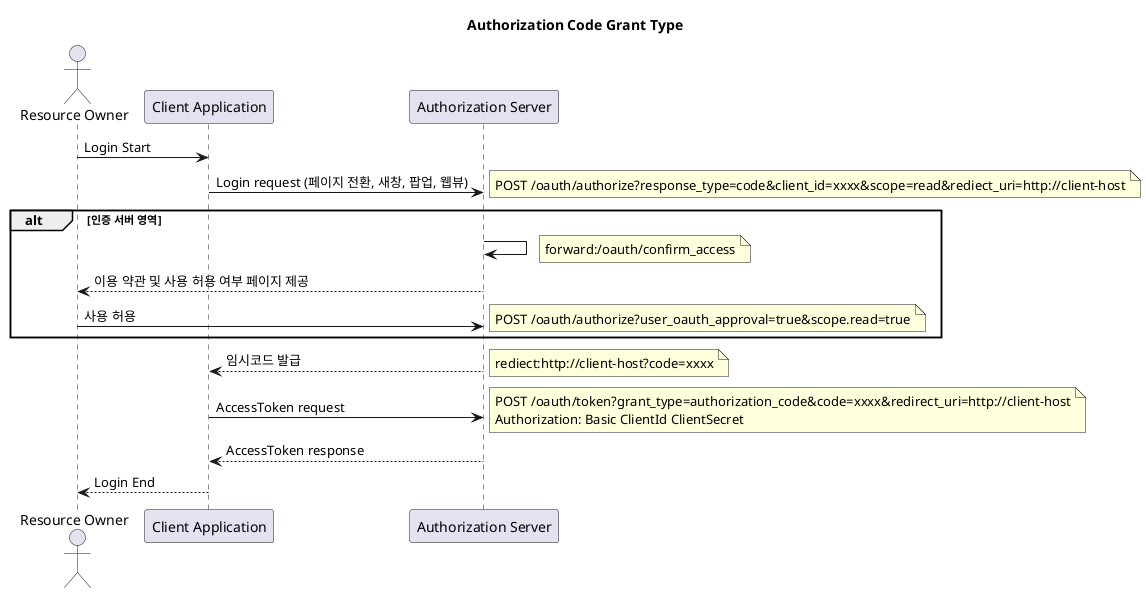 @startuml
skinparam shadowing false
title Authorization Code Grant Type
actor "Resource Owner" as user
participant "Client Application" as fb
participant "Authorization Server" as auth

user -> fb: Login Start
fb -> auth: Login request (페이지 전환, 새창, 팝업, 웹뷰)
note right
POST /oauth/authorize?response_type=code&client_id=xxxx&scope=read&rediect_uri=http://client-host
end note
alt 인증 서버 영역
auth -> auth
note right
forward:/oauth/confirm_access
end note
user <-- auth: 이용 약관 및 사용 허용 여부 페이지 제공
user -> auth: 사용 허용
note right
POST /oauth/authorize?user_oauth_approval=true&scope.read=true
end note
end alt
fb <-- auth: 임시코드 발급
note right
rediect:http://client-host?code=xxxx
end note
fb -> auth: AccessToken request
note right
POST /oauth/token?grant_type=authorization_code&code=xxxx&redirect_uri=http://client-host
Authorization: Basic ClientId ClientSecret
end note
fb <-- auth: AccessToken response
user <-- fb: Login End
@enduml